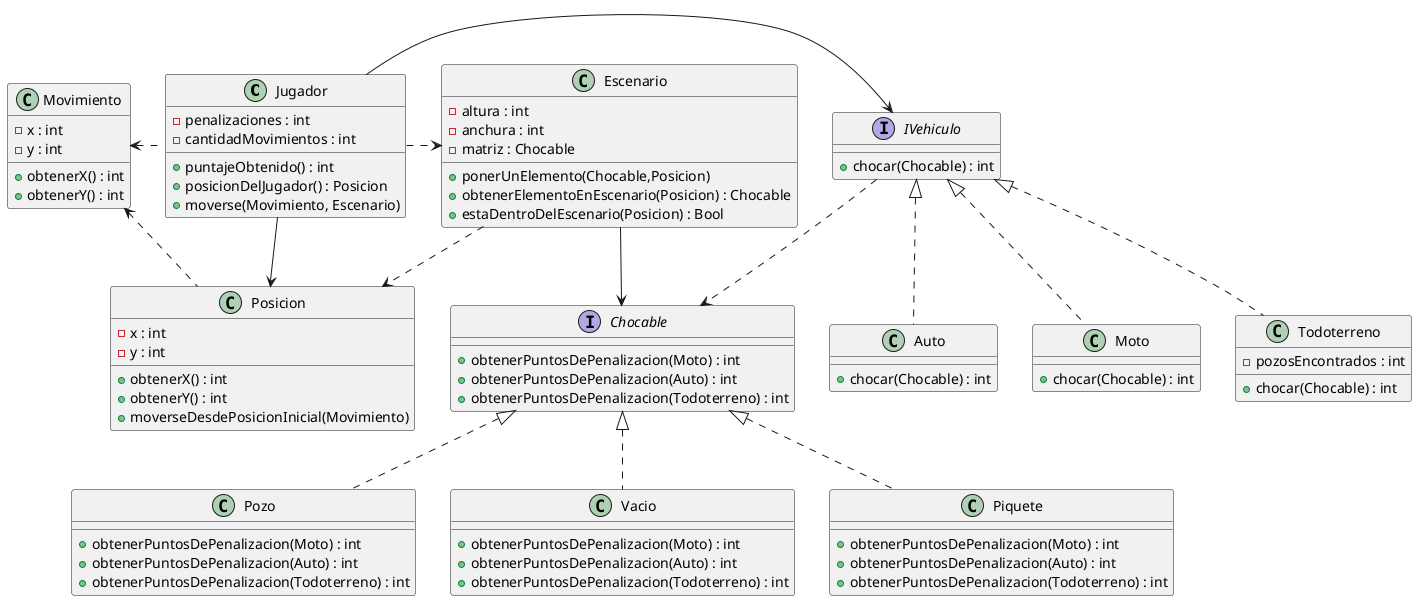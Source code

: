 @startuml

class Jugador {
    - penalizaciones : int
    - cantidadMovimientos : int
    + puntajeObtenido() : int
    + posicionDelJugador() : Posicion
    + moverse(Movimiento, Escenario)
}

class Movimiento {
    - x : int
    - y : int
    + obtenerX() : int
    + obtenerY() : int
}

class Escenario {
    - altura : int
    - anchura : int
    - matriz : Chocable
    + ponerUnElemento(Chocable,Posicion)
    + obtenerElementoEnEscenario(Posicion) : Chocable
    + estaDentroDelEscenario(Posicion) : Bool
}

class Posicion {
    - x : int
    - y : int
    + obtenerX() : int
    + obtenerY() : int
    + moverseDesdePosicionInicial(Movimiento)
}

class Pozo {
    +  obtenerPuntosDePenalizacion(Moto) : int
    +  obtenerPuntosDePenalizacion(Auto) : int
    +  obtenerPuntosDePenalizacion(Todoterreno) : int
}

class Vacio {
    +  obtenerPuntosDePenalizacion(Moto) : int
    +  obtenerPuntosDePenalizacion(Auto) : int
    +  obtenerPuntosDePenalizacion(Todoterreno) : int
}

class Piquete {
    +  obtenerPuntosDePenalizacion(Moto) : int
    +  obtenerPuntosDePenalizacion(Auto) : int
    +  obtenerPuntosDePenalizacion(Todoterreno) : int
}

class Auto {
    + chocar(Chocable) : int
}

class Moto {
    + chocar(Chocable) : int
}

class Todoterreno {
    - pozosEncontrados : int
    + chocar(Chocable) : int
}

interface IVehiculo {
    + chocar(Chocable) : int
}

interface Chocable {
    + obtenerPuntosDePenalizacion(Moto) : int
    + obtenerPuntosDePenalizacion(Auto) : int
    + obtenerPuntosDePenalizacion(Todoterreno) : int
}

Jugador -> IVehiculo
Movimiento <. Jugador

IVehiculo <|.. Auto
IVehiculo <|.. Moto
IVehiculo <|.. Todoterreno

Chocable <|.. Pozo
Chocable <|.. Vacio
Chocable <|.. Piquete

Jugador --> Posicion
Jugador .> Escenario

Escenario --> Chocable
Escenario ..> Posicion
Movimiento <.. Posicion
IVehiculo ..> Chocable

@enduml